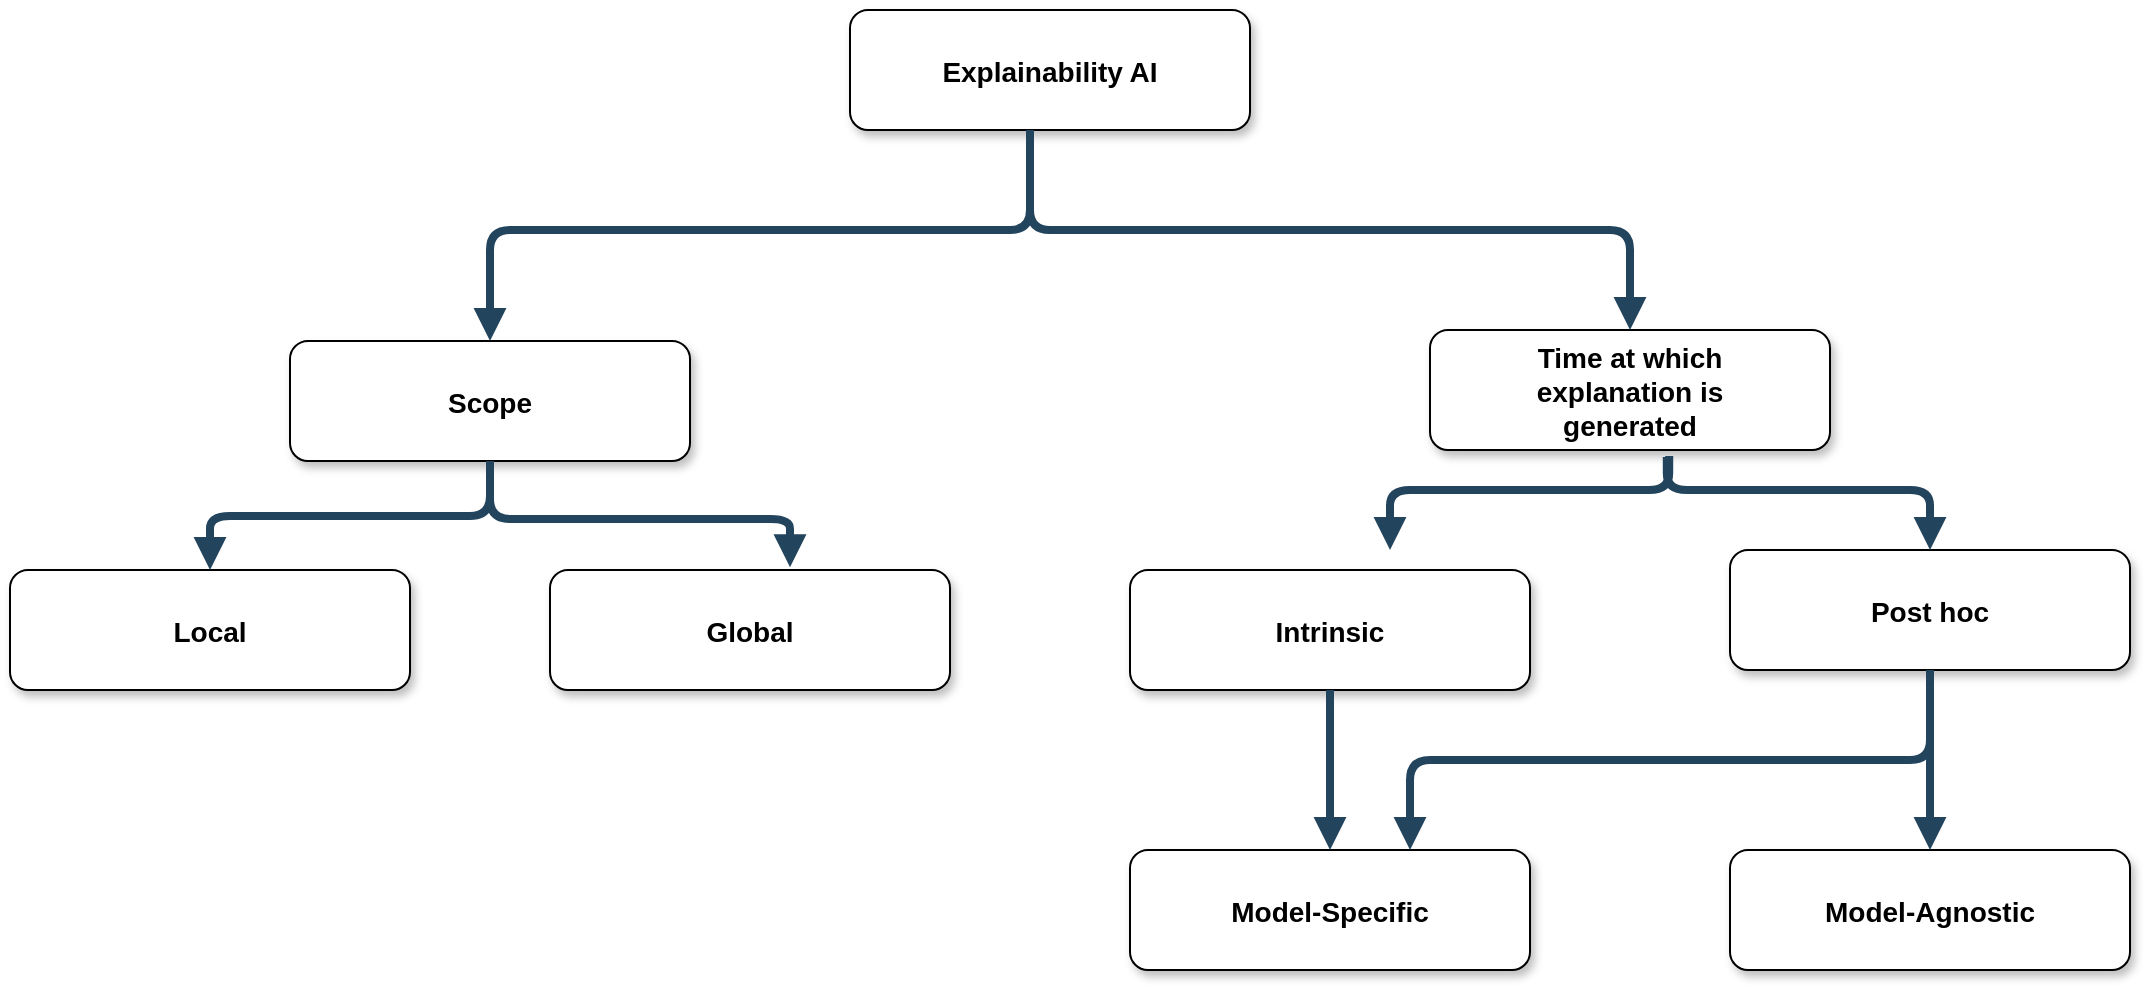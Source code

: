 <mxfile version="20.2.4" type="device"><diagram name="Page-1" id="97916047-d0de-89f5-080d-49f4d83e522f"><mxGraphModel dx="1483" dy="827" grid="1" gridSize="10" guides="1" tooltips="1" connect="1" arrows="1" fold="1" page="1" pageScale="1.5" pageWidth="1169" pageHeight="827" background="none" math="0" shadow="0"><root><mxCell id="0"/><mxCell id="1" parent="0"/><mxCell id="2" value="Explainability AI" style="rounded=1;shadow=1;fontStyle=1;fontSize=14;" parent="1" vertex="1"><mxGeometry x="680" y="250" width="200" height="60" as="geometry"/></mxCell><mxCell id="4" value="Scope" style="rounded=1;shadow=1;fontStyle=1;fontSize=14;" parent="1" vertex="1"><mxGeometry x="400" y="415.5" width="200" height="60" as="geometry"/></mxCell><mxCell id="6" value="Time at which&#10;explanation is &#10;generated" style="rounded=1;shadow=1;fontStyle=1;fontSize=14;" parent="1" vertex="1"><mxGeometry x="970" y="410" width="200" height="60" as="geometry"/></mxCell><mxCell id="8" value="Local" style="rounded=1;shadow=1;fontStyle=1;fontSize=14;" parent="1" vertex="1"><mxGeometry x="260" y="530" width="200" height="60" as="geometry"/></mxCell><mxCell id="18" value="Intrinsic" style="rounded=1;shadow=1;fontStyle=1;fontSize=14;" parent="1" vertex="1"><mxGeometry x="820" y="530" width="200" height="60" as="geometry"/></mxCell><mxCell id="19" value="Model-Specific" style="rounded=1;shadow=1;fontStyle=1;fontSize=14;" parent="1" vertex="1"><mxGeometry x="820" y="670" width="200" height="60" as="geometry"/></mxCell><mxCell id="20" value="Model-Agnostic" style="rounded=1;shadow=1;fontStyle=1;fontSize=14;" parent="1" vertex="1"><mxGeometry x="1120" y="670" width="200" height="60" as="geometry"/></mxCell><mxCell id="31" value="" style="edgeStyle=elbowEdgeStyle;elbow=vertical;strokeWidth=4;endArrow=block;endFill=1;fontStyle=1;strokeColor=#23445D;" parent="1" target="4" edge="1"><mxGeometry x="22" y="165.5" width="100" height="100" as="geometry"><mxPoint x="770" y="320" as="sourcePoint"/><mxPoint x="122" y="165.5" as="targetPoint"/><Array as="points"><mxPoint x="730" y="360"/></Array></mxGeometry></mxCell><mxCell id="32" value="" style="edgeStyle=elbowEdgeStyle;elbow=vertical;strokeWidth=4;endArrow=block;endFill=1;fontStyle=1;strokeColor=#23445D;" parent="1" target="6" edge="1"><mxGeometry x="22" y="165.5" width="100" height="100" as="geometry"><mxPoint x="770" y="310" as="sourcePoint"/><mxPoint x="122" y="165.5" as="targetPoint"/><Array as="points"><mxPoint x="900" y="360"/><mxPoint x="870" y="360"/><mxPoint x="860" y="360"/></Array></mxGeometry></mxCell><mxCell id="46" value="" style="edgeStyle=elbowEdgeStyle;elbow=vertical;strokeWidth=4;endArrow=block;endFill=1;fontStyle=1;strokeColor=#23445D;" parent="1" source="18" target="19" edge="1"><mxGeometry x="72" y="165.5" width="100" height="100" as="geometry"><mxPoint x="72" y="265.5" as="sourcePoint"/><mxPoint x="172" y="165.5" as="targetPoint"/></mxGeometry></mxCell><mxCell id="47" value="" style="edgeStyle=elbowEdgeStyle;elbow=vertical;strokeWidth=4;endArrow=block;endFill=1;fontStyle=1;strokeColor=#23445D;exitX=0.5;exitY=1;exitDx=0;exitDy=0;" parent="1" source="UuHG6b2DMIAPUVSGDpl8-51" target="20" edge="1"><mxGeometry x="72" y="175.5" width="100" height="100" as="geometry"><mxPoint x="72" y="275.5" as="sourcePoint"/><mxPoint x="172" y="175.5" as="targetPoint"/></mxGeometry></mxCell><mxCell id="KeTFOY5anS-oALDPDa9I-57" value="" style="edgeStyle=elbowEdgeStyle;elbow=vertical;strokeWidth=4;endArrow=block;endFill=1;fontStyle=1;strokeColor=#23445D;entryX=0.5;entryY=0;entryDx=0;entryDy=0;exitX=0.5;exitY=1;exitDx=0;exitDy=0;" parent="1" source="4" target="8" edge="1"><mxGeometry x="-210.5" y="410" width="100" height="100" as="geometry"><mxPoint x="539.5" y="510" as="sourcePoint"/><mxPoint x="540" y="560" as="targetPoint"/></mxGeometry></mxCell><mxCell id="KeTFOY5anS-oALDPDa9I-59" value="" style="edgeStyle=elbowEdgeStyle;elbow=vertical;strokeWidth=4;endArrow=block;endFill=1;fontStyle=1;strokeColor=#23445D;exitX=0.598;exitY=1.05;exitDx=0;exitDy=0;exitPerimeter=0;" parent="1" edge="1" source="6"><mxGeometry x="159.5" y="415.5" width="100" height="100" as="geometry"><mxPoint x="1080" y="480" as="sourcePoint"/><mxPoint x="950" y="520" as="targetPoint"/><Array as="points"><mxPoint x="1070" y="490"/></Array></mxGeometry></mxCell><mxCell id="UuHG6b2DMIAPUVSGDpl8-49" value="" style="edgeStyle=elbowEdgeStyle;elbow=vertical;strokeWidth=4;endArrow=block;endFill=1;fontStyle=1;strokeColor=#23445D;entryX=0.6;entryY=-0.023;entryDx=0;entryDy=0;entryPerimeter=0;" edge="1" parent="1" target="UuHG6b2DMIAPUVSGDpl8-50"><mxGeometry x="-50.5" y="430" width="100" height="100" as="geometry"><mxPoint x="500" y="480" as="sourcePoint"/><mxPoint x="630" y="590" as="targetPoint"/><Array as="points"/></mxGeometry></mxCell><mxCell id="UuHG6b2DMIAPUVSGDpl8-50" value="Global" style="rounded=1;shadow=1;fontStyle=1;fontSize=14;" vertex="1" parent="1"><mxGeometry x="530" y="530" width="200" height="60" as="geometry"/></mxCell><mxCell id="UuHG6b2DMIAPUVSGDpl8-51" value="Post hoc" style="rounded=1;shadow=1;fontStyle=1;fontSize=14;" vertex="1" parent="1"><mxGeometry x="1120" y="520" width="200" height="60" as="geometry"/></mxCell><mxCell id="UuHG6b2DMIAPUVSGDpl8-52" value="" style="edgeStyle=elbowEdgeStyle;elbow=vertical;strokeWidth=4;endArrow=block;endFill=1;fontStyle=1;strokeColor=#23445D;exitX=0.592;exitY=1.058;exitDx=0;exitDy=0;exitPerimeter=0;entryX=0.5;entryY=0;entryDx=0;entryDy=0;" edge="1" parent="1" source="6" target="UuHG6b2DMIAPUVSGDpl8-51"><mxGeometry x="419.5" y="395.5" width="100" height="100" as="geometry"><mxPoint x="1169.5" y="495.5" as="sourcePoint"/><mxPoint x="1170" y="550" as="targetPoint"/><Array as="points"><mxPoint x="1220" y="490"/><mxPoint x="1180" y="500"/><mxPoint x="1150" y="490"/><mxPoint x="970" y="520"/></Array></mxGeometry></mxCell><mxCell id="UuHG6b2DMIAPUVSGDpl8-58" value="" style="edgeStyle=elbowEdgeStyle;elbow=vertical;strokeWidth=4;endArrow=block;endFill=1;fontStyle=1;strokeColor=#23445D;" edge="1" parent="1"><mxGeometry x="372" y="155.5" width="100" height="100" as="geometry"><mxPoint x="1220" y="580" as="sourcePoint"/><mxPoint x="960" y="670" as="targetPoint"/></mxGeometry></mxCell></root></mxGraphModel></diagram></mxfile>